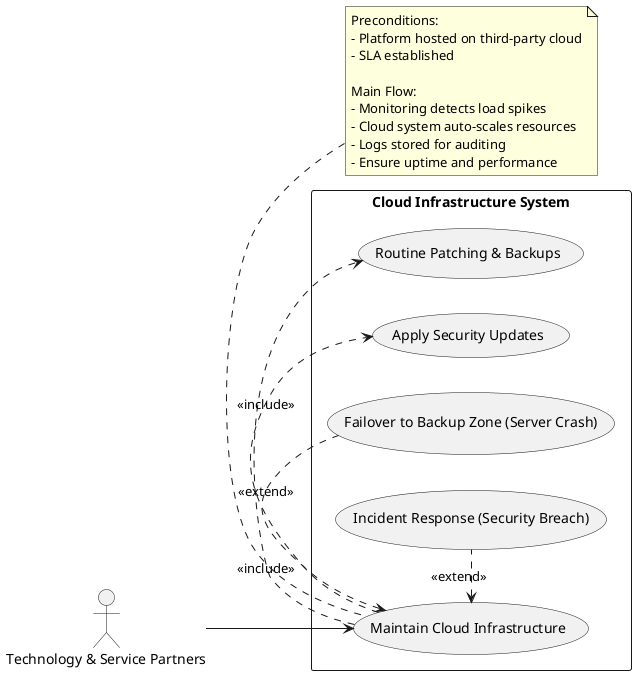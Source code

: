 @startuml
left to right direction
actor "Technology & Service Partners" as Partner

rectangle "Cloud Infrastructure System" {
  usecase "Maintain Cloud Infrastructure" as UC3
  usecase "Routine Patching & Backups" as UC3a
  usecase "Apply Security Updates" as UC3b
  usecase "Failover to Backup Zone (Server Crash)" as UC3alt1
  usecase "Incident Response (Security Breach)" as UC3alt2
}

Partner --> UC3

UC3 .> UC3a : <<include>>
UC3 .> UC3b : <<include>>
UC3 <. UC3alt1 : <<extend>>
UC3 <. UC3alt2 : <<extend>>

note top of UC3
  Preconditions:
  - Platform hosted on third-party cloud
  - SLA established

  Main Flow:
  - Monitoring detects load spikes
  - Cloud system auto-scales resources
  - Logs stored for auditing
  - Ensure uptime and performance
end note
@enduml
